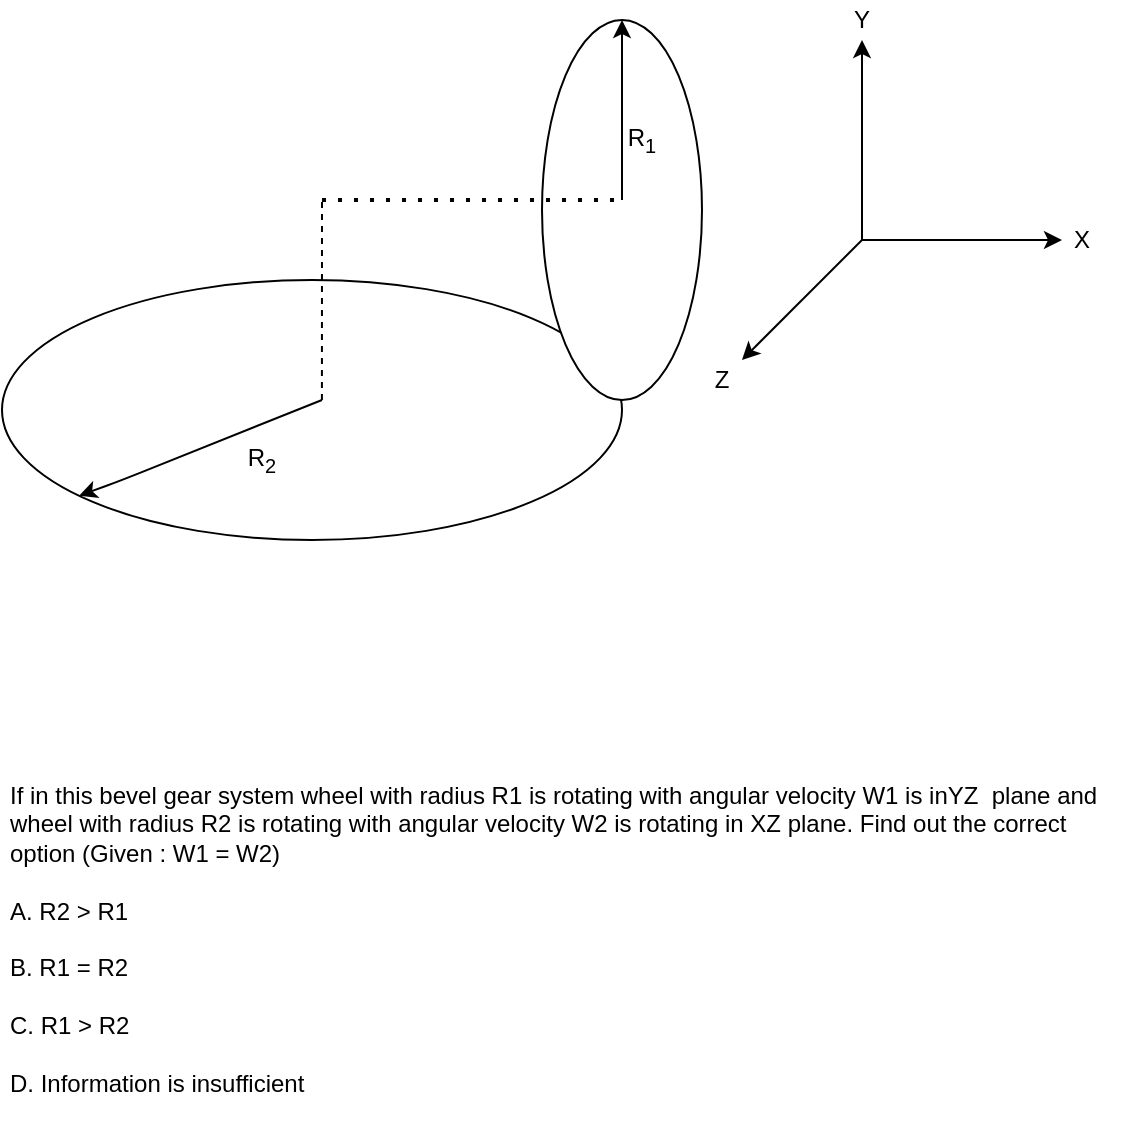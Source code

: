 <mxfile version="13.7.7" type="github">
  <diagram id="SK3jC69cu0RTnIKHxR_f" name="Page-1">
    <mxGraphModel dx="946" dy="582" grid="1" gridSize="10" guides="1" tooltips="1" connect="1" arrows="1" fold="1" page="1" pageScale="1" pageWidth="827" pageHeight="1169" math="0" shadow="0">
      <root>
        <mxCell id="0" />
        <mxCell id="1" parent="0" />
        <mxCell id="Ceas7ofZysi6n2LB_Igg-2" value="" style="ellipse;whiteSpace=wrap;html=1;" vertex="1" parent="1">
          <mxGeometry x="150" y="290" width="310" height="130" as="geometry" />
        </mxCell>
        <mxCell id="Ceas7ofZysi6n2LB_Igg-4" value="" style="ellipse;whiteSpace=wrap;html=1;" vertex="1" parent="1">
          <mxGeometry x="420" y="160" width="80" height="190" as="geometry" />
        </mxCell>
        <mxCell id="Ceas7ofZysi6n2LB_Igg-7" value="" style="endArrow=none;dashed=1;html=1;dashPattern=1 3;strokeWidth=2;" edge="1" parent="1">
          <mxGeometry width="50" height="50" relative="1" as="geometry">
            <mxPoint x="310" y="250" as="sourcePoint" />
            <mxPoint x="460" y="250" as="targetPoint" />
          </mxGeometry>
        </mxCell>
        <mxCell id="Ceas7ofZysi6n2LB_Igg-8" value="" style="endArrow=none;dashed=1;html=1;exitX=0.516;exitY=0.462;exitDx=0;exitDy=0;exitPerimeter=0;" edge="1" parent="1" source="Ceas7ofZysi6n2LB_Igg-2">
          <mxGeometry width="50" height="50" relative="1" as="geometry">
            <mxPoint x="260" y="300" as="sourcePoint" />
            <mxPoint x="310" y="250" as="targetPoint" />
          </mxGeometry>
        </mxCell>
        <mxCell id="Ceas7ofZysi6n2LB_Igg-9" value="" style="endArrow=classic;html=1;" edge="1" parent="1" target="Ceas7ofZysi6n2LB_Igg-4">
          <mxGeometry width="50" height="50" relative="1" as="geometry">
            <mxPoint x="460" y="250" as="sourcePoint" />
            <mxPoint x="510" y="200" as="targetPoint" />
          </mxGeometry>
        </mxCell>
        <mxCell id="Ceas7ofZysi6n2LB_Igg-10" value="" style="endArrow=classic;html=1;" edge="1" parent="1" target="Ceas7ofZysi6n2LB_Igg-2">
          <mxGeometry width="50" height="50" relative="1" as="geometry">
            <mxPoint x="310" y="350" as="sourcePoint" />
            <mxPoint x="360" y="300" as="targetPoint" />
            <Array as="points">
              <mxPoint x="210" y="390" />
            </Array>
          </mxGeometry>
        </mxCell>
        <mxCell id="Ceas7ofZysi6n2LB_Igg-12" value="R&lt;sub&gt;1&lt;/sub&gt;" style="text;html=1;strokeColor=none;fillColor=none;align=center;verticalAlign=middle;whiteSpace=wrap;rounded=0;" vertex="1" parent="1">
          <mxGeometry x="450" y="210" width="40" height="20" as="geometry" />
        </mxCell>
        <mxCell id="Ceas7ofZysi6n2LB_Igg-13" value="R&lt;sub&gt;2&lt;/sub&gt;" style="text;html=1;strokeColor=none;fillColor=none;align=center;verticalAlign=middle;whiteSpace=wrap;rounded=0;" vertex="1" parent="1">
          <mxGeometry x="260" y="370" width="40" height="20" as="geometry" />
        </mxCell>
        <mxCell id="Ceas7ofZysi6n2LB_Igg-14" value="" style="endArrow=classic;html=1;" edge="1" parent="1">
          <mxGeometry width="50" height="50" relative="1" as="geometry">
            <mxPoint x="580" y="270" as="sourcePoint" />
            <mxPoint x="580" y="170" as="targetPoint" />
          </mxGeometry>
        </mxCell>
        <mxCell id="Ceas7ofZysi6n2LB_Igg-15" value="" style="endArrow=classic;html=1;" edge="1" parent="1">
          <mxGeometry width="50" height="50" relative="1" as="geometry">
            <mxPoint x="580" y="270" as="sourcePoint" />
            <mxPoint x="680" y="270" as="targetPoint" />
          </mxGeometry>
        </mxCell>
        <mxCell id="Ceas7ofZysi6n2LB_Igg-16" value="" style="endArrow=classic;html=1;" edge="1" parent="1">
          <mxGeometry width="50" height="50" relative="1" as="geometry">
            <mxPoint x="580" y="270" as="sourcePoint" />
            <mxPoint x="520" y="330" as="targetPoint" />
          </mxGeometry>
        </mxCell>
        <mxCell id="Ceas7ofZysi6n2LB_Igg-17" value="X" style="text;html=1;strokeColor=none;fillColor=none;align=center;verticalAlign=middle;whiteSpace=wrap;rounded=0;" vertex="1" parent="1">
          <mxGeometry x="670" y="260" width="40" height="20" as="geometry" />
        </mxCell>
        <mxCell id="Ceas7ofZysi6n2LB_Igg-18" value="Y" style="text;html=1;strokeColor=none;fillColor=none;align=center;verticalAlign=middle;whiteSpace=wrap;rounded=0;" vertex="1" parent="1">
          <mxGeometry x="560" y="150" width="40" height="20" as="geometry" />
        </mxCell>
        <mxCell id="Ceas7ofZysi6n2LB_Igg-19" value="Z" style="text;html=1;strokeColor=none;fillColor=none;align=center;verticalAlign=middle;whiteSpace=wrap;rounded=0;" vertex="1" parent="1">
          <mxGeometry x="490" y="330" width="40" height="20" as="geometry" />
        </mxCell>
        <mxCell id="Ceas7ofZysi6n2LB_Igg-21" value="&lt;h1&gt;&lt;br&gt;&lt;/h1&gt;&lt;div&gt;If in this bevel gear system wheel with radius R1 is rotating with angular velocity W1 is inYZ &amp;nbsp;plane and wheel with radius R2 is rotating with angular velocity W2 is rotating in XZ plane. Find out the correct option (Given : W1 = W2)&lt;/div&gt;&lt;div&gt;&lt;br&gt;&lt;/div&gt;&lt;div&gt;A. R2 &amp;gt; R1&lt;/div&gt;&lt;div&gt;&lt;br&gt;&lt;/div&gt;&lt;div&gt;B. R1 = R2&lt;/div&gt;&lt;div&gt;&lt;br&gt;&lt;/div&gt;&lt;div&gt;C. R1 &amp;gt; R2&lt;/div&gt;&lt;div&gt;&lt;br&gt;&lt;/div&gt;&lt;div&gt;D. Information is insufficient&lt;/div&gt;" style="text;html=1;strokeColor=none;fillColor=none;spacing=5;spacingTop=-20;whiteSpace=wrap;overflow=hidden;rounded=0;" vertex="1" parent="1">
          <mxGeometry x="149" y="490" width="560" height="220" as="geometry" />
        </mxCell>
      </root>
    </mxGraphModel>
  </diagram>
</mxfile>
